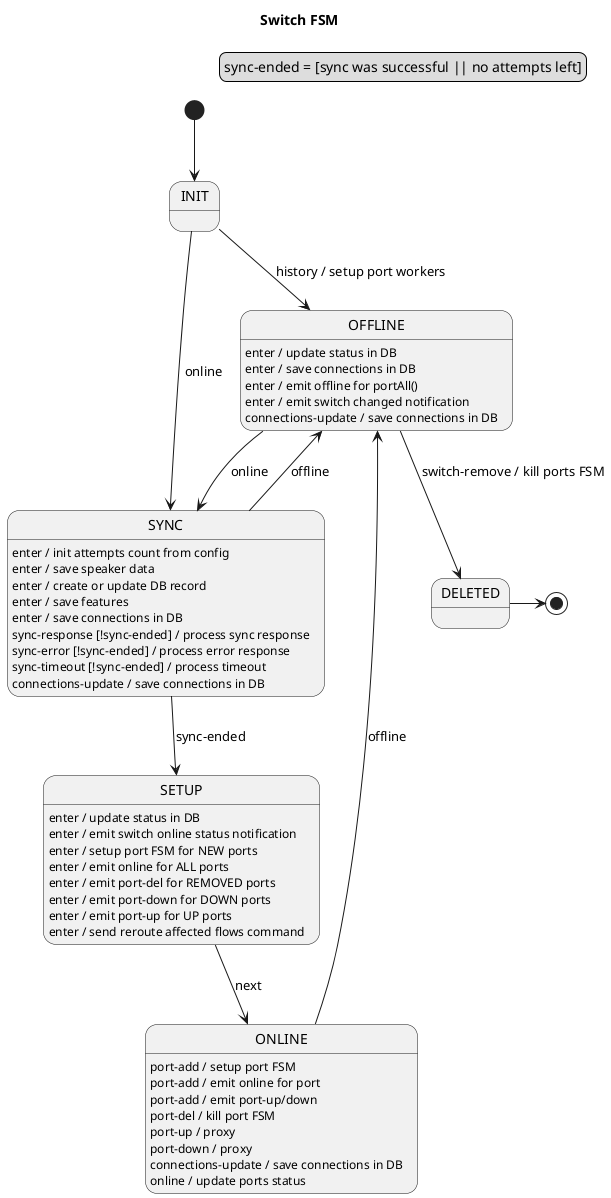 Internal data:
* switchId
* list of portNumber+upState

Input signals:
* history
* online
* offline
* port-add
* port-del
* port-up
* port-down
* connections-update

Output signals:
* online
* offline
* setup-port
* remove-port
* port-up
* port-down

@startuml
title Switch FSM

legend top right
    sync-ended = [sync was successful || no attempts left]
endlegend

[*] --> INIT

INIT --> OFFLINE : history / setup port workers
INIT --> SYNC : online

SYNC : enter / init attempts count from config
SYNC : enter / save speaker data
SYNC : enter / create or update DB record
SYNC : enter / save features
SYNC : enter / save connections in DB
SYNC : sync-response [!sync-ended] / process sync response
SYNC : sync-error [!sync-ended] / process error response
SYNC : sync-timeout [!sync-ended] / process timeout
SYNC : connections-update / save connections in DB
SYNC --> SETUP : sync-ended
SYNC --> OFFLINE : offline

SETUP : enter / update status in DB
SETUP : enter / emit switch online status notification
SETUP : enter / setup port FSM for NEW ports
SETUP : enter / emit online for ALL ports
SETUP : enter / emit port-del for REMOVED ports
SETUP : enter / emit port-down for DOWN ports
SETUP : enter / emit port-up for UP ports
SETUP : enter / send reroute affected flows command
SETUP --> ONLINE : next

ONLINE : port-add / setup port FSM
ONLINE : port-add / emit online for port
ONLINE : port-add / emit port-up/down
ONLINE : port-del / kill port FSM
ONLINE : port-up / proxy
ONLINE : port-down / proxy
ONLINE : connections-update / save connections in DB
ONLINE : online / update ports status
ONLINE --> OFFLINE : offline

OFFLINE : enter / update status in DB
OFFLINE : enter / save connections in DB
OFFLINE : enter / emit offline for portAll()
OFFLINE : enter / emit switch changed notification
OFFLINE : connections-update / save connections in DB
OFFLINE --> SYNC : online
OFFLINE --> DELETED: switch-remove / kill ports FSM
DELETED -> [*]

@enduml
